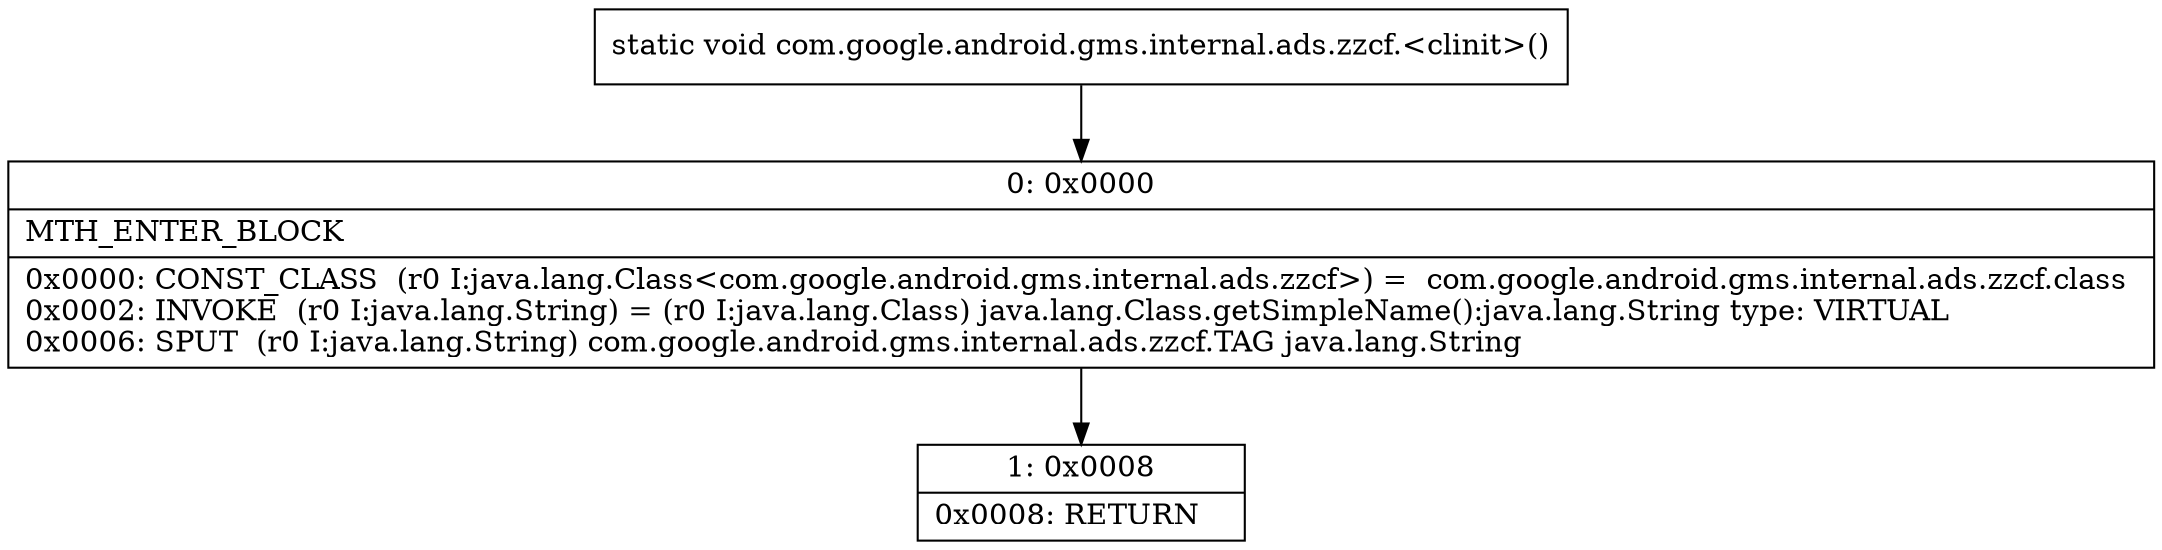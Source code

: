 digraph "CFG forcom.google.android.gms.internal.ads.zzcf.\<clinit\>()V" {
Node_0 [shape=record,label="{0\:\ 0x0000|MTH_ENTER_BLOCK\l|0x0000: CONST_CLASS  (r0 I:java.lang.Class\<com.google.android.gms.internal.ads.zzcf\>) =  com.google.android.gms.internal.ads.zzcf.class \l0x0002: INVOKE  (r0 I:java.lang.String) = (r0 I:java.lang.Class) java.lang.Class.getSimpleName():java.lang.String type: VIRTUAL \l0x0006: SPUT  (r0 I:java.lang.String) com.google.android.gms.internal.ads.zzcf.TAG java.lang.String \l}"];
Node_1 [shape=record,label="{1\:\ 0x0008|0x0008: RETURN   \l}"];
MethodNode[shape=record,label="{static void com.google.android.gms.internal.ads.zzcf.\<clinit\>() }"];
MethodNode -> Node_0;
Node_0 -> Node_1;
}

